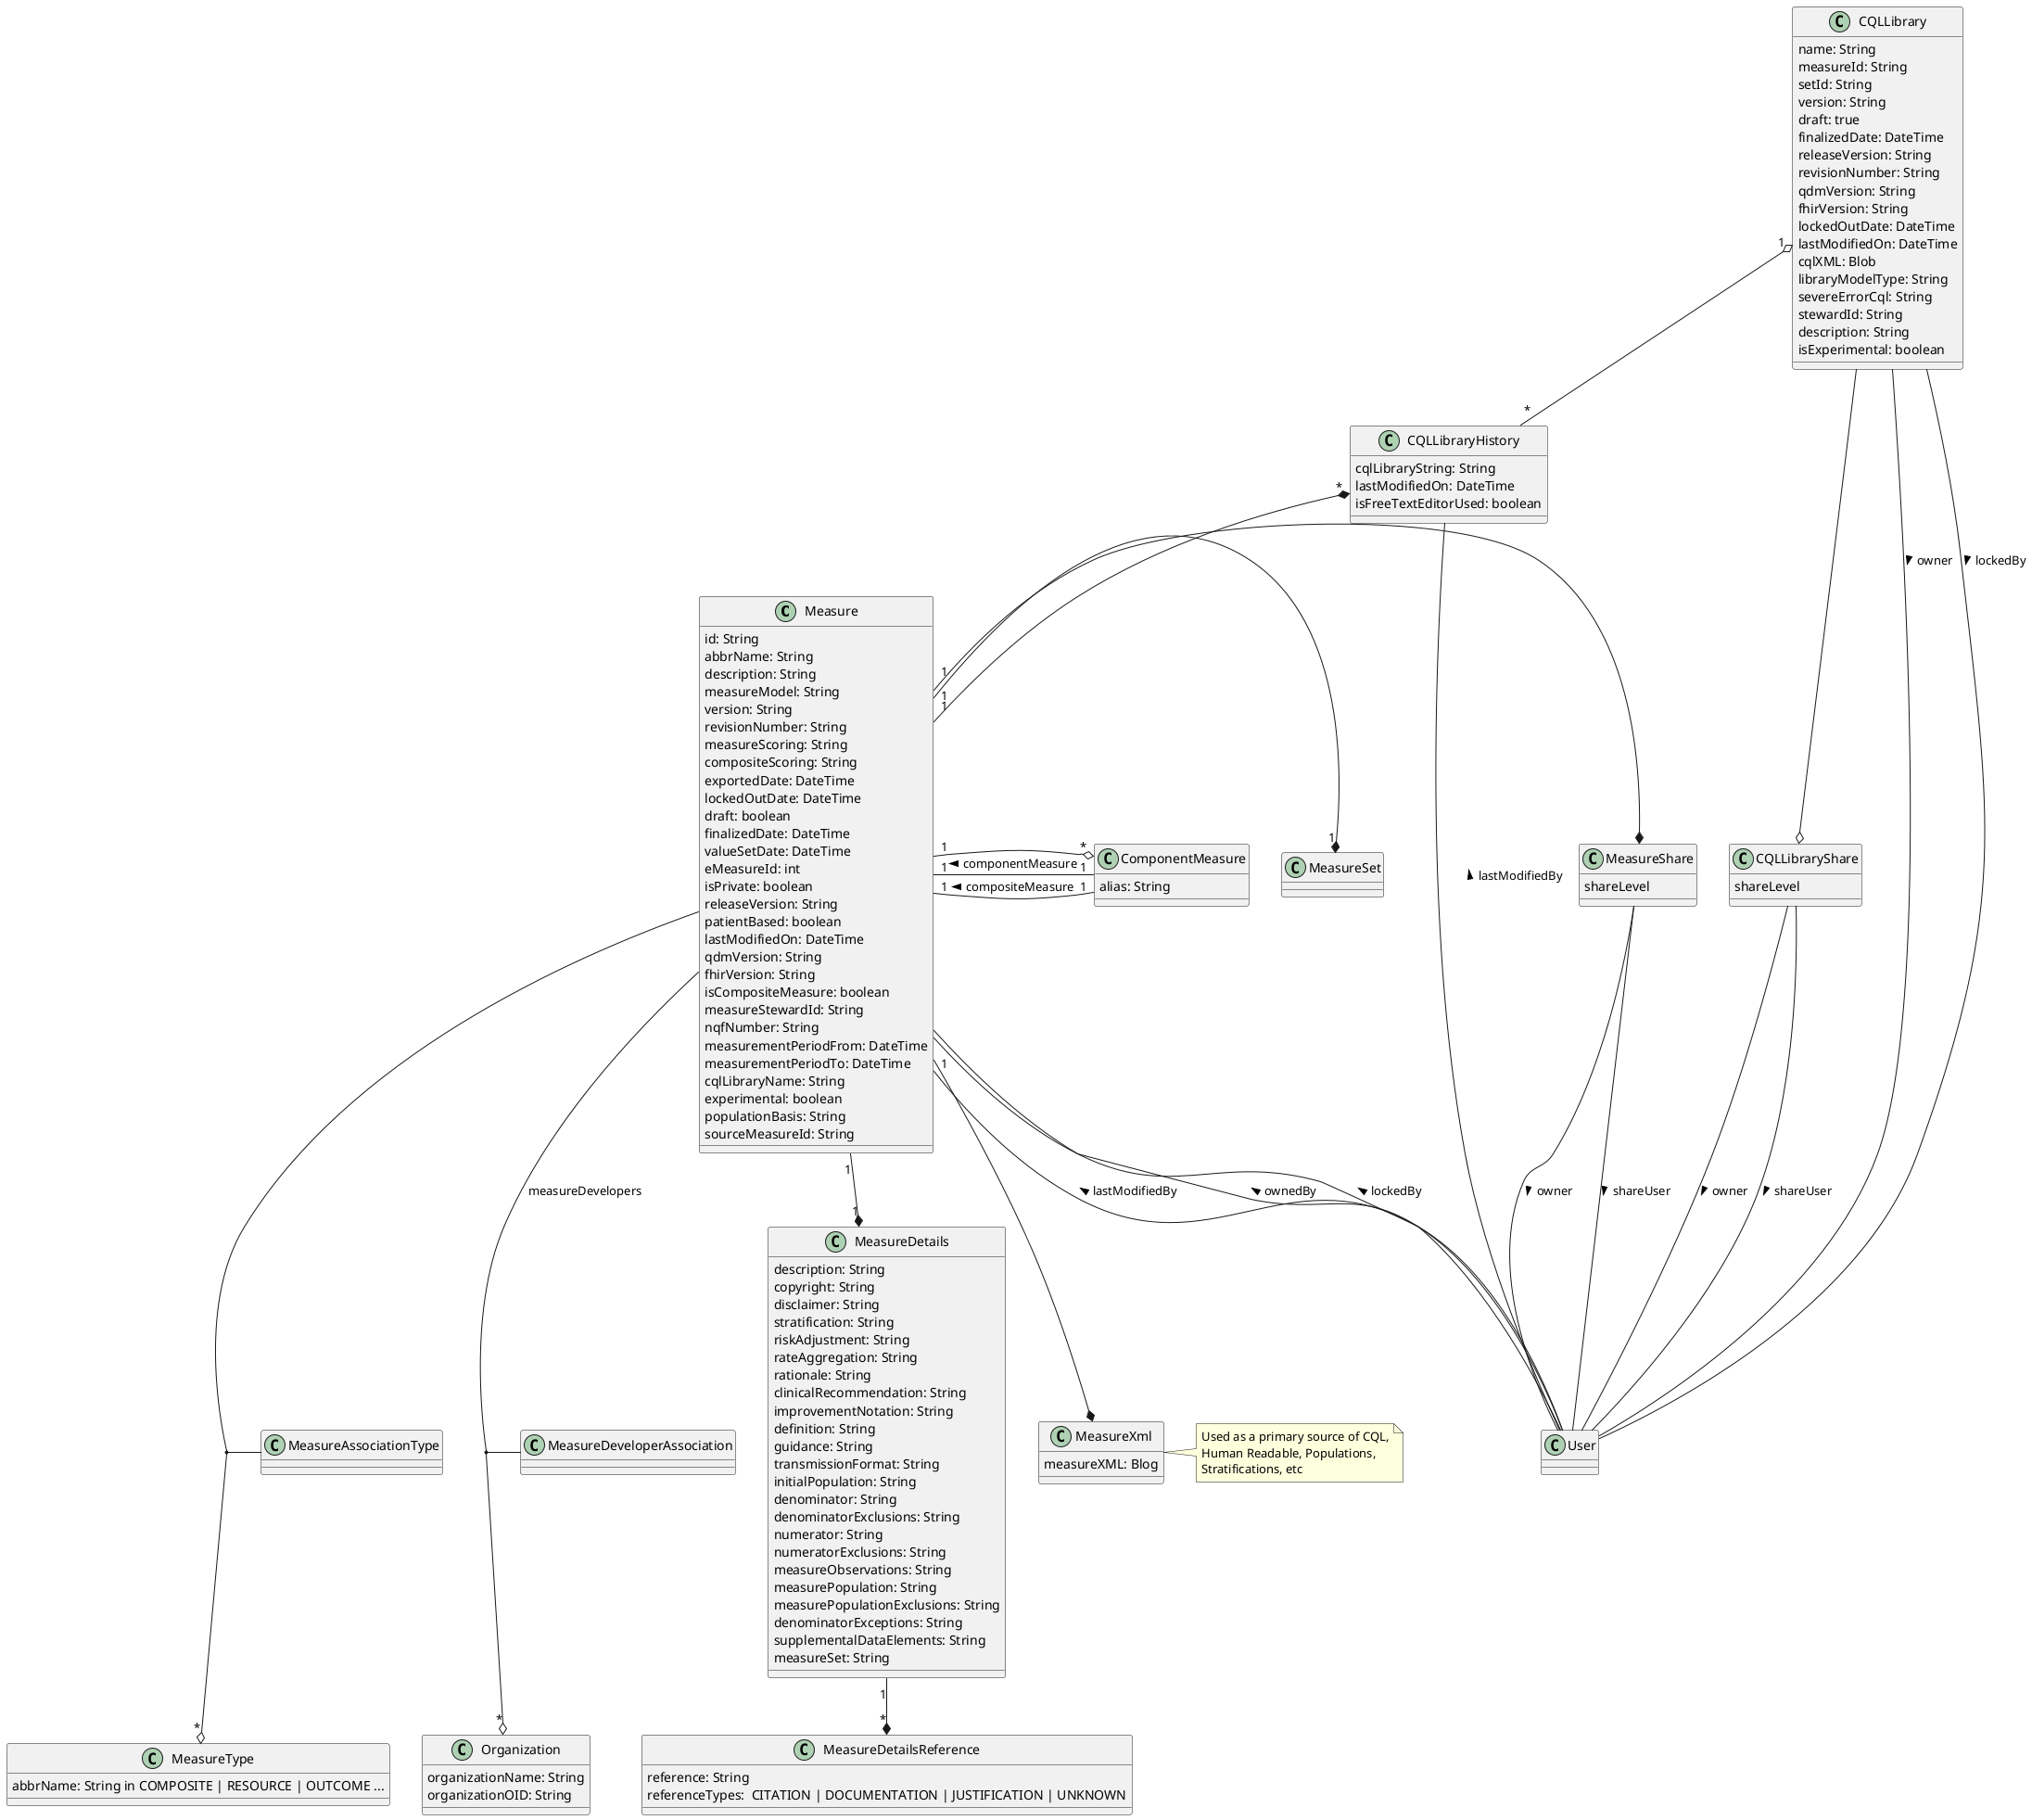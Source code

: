 @startuml MAT Measure Model

class Measure {
    id: String
    abbrName: String
    description: String
    measureModel: String
    version: String
    revisionNumber: String
    measureScoring: String
    compositeScoring: String
    exportedDate: DateTime
    lockedOutDate: DateTime
    draft: boolean
    finalizedDate: DateTime
    valueSetDate: DateTime
    eMeasureId: int
    isPrivate: boolean
    releaseVersion: String
    patientBased: boolean
    lastModifiedOn: DateTime
    qdmVersion: String
    fhirVersion: String
    isCompositeMeasure: boolean
    measureStewardId: String
    nqfNumber: String
    measurementPeriodFrom: DateTime
    measurementPeriodTo: DateTime
    cqlLibraryName: String
    experimental: boolean
    populationBasis: String
    sourceMeasureId: String
}

class MeasureXml {
    measureXML: Blog
}

note right of MeasureXml
 Used as a primary source of CQL,
 Human Readable, Populations,
 Stratifications, etc
end note

Measure "1" -down-* MeasureXml
Measure -- User : < ownedBy
Measure -- User : < lockedBy
Measure -- User : < lastModifiedBy
Measure  "1" -* MeasureShare

MeasureShare -- User: > owner
MeasureShare -- User: > shareUser

class MeasureShare {
    shareLevel
}

Measure "1" -* "1" MeasureSet

class ComponentMeasure {
    alias: String
}

Measure "1" -o  "*" ComponentMeasure

Measure "1" -- "1" ComponentMeasure: < compositeMeasure
Measure "1" -- "1" ComponentMeasure: < componentMeasure
Measure --o "*" MeasureType

class MeasureType {
    abbrName: String in COMPOSITE | RESOURCE | OUTCOME ...
}

(Measure, MeasureType) -- MeasureAssociationType

class Organization {
    organizationName: String
    organizationOID: String
}

Measure --o "*" Organization: measureDevelopers
(Measure, Organization) -- MeasureDeveloperAssociation

Measure "1" --* "1" MeasureDetails

class MeasureDetails {
	description: String
	copyright: String
	disclaimer: String
	stratification: String
	riskAdjustment: String
	rateAggregation: String
	rationale: String
	clinicalRecommendation: String
	improvementNotation: String
	definition: String
	guidance: String
	transmissionFormat: String
	initialPopulation: String
	denominator: String
	denominatorExclusions: String
	numerator: String
	numeratorExclusions: String
	measureObservations: String
	measurePopulation: String
	measurePopulationExclusions: String
	denominatorExceptions: String
	supplementalDataElements: String
	measureSet: String
}

MeasureDetails "1" --* "*" MeasureDetailsReference

class MeasureDetailsReference {
    reference: String
    referenceTypes:  CITATION | DOCUMENTATION | JUSTIFICATION | UNKNOWN
}

Measure "1" -up-* "*" CQLLibraryHistory

CQLLibraryHistory - User: < lastModifiedBy

class CQLLibraryHistory {
    cqlLibraryString: String
    lastModifiedOn: DateTime
    isFreeTextEditorUsed: boolean
}

CQLLibraryHistory "*" -up-o "1" CQLLibrary
User -- CQLLibrary:  < owner
User -- CQLLibrary:  < lockedBy

class CQLLibrary {
    name: String
    measureId: String
    setId: String
    version: String
    draft: true
    finalizedDate: DateTime
    releaseVersion: String
    revisionNumber: String
    qdmVersion: String
    fhirVersion: String
    lockedOutDate: DateTime
    lastModifiedOn: DateTime
    cqlXML: Blob
    libraryModelType: String
    severeErrorCql: String
    stewardId: String
    description: String
    isExperimental: boolean
}

CQLLibrary --o CQLLibraryShare

class CQLLibraryShare {
    shareLevel
}

CQLLibraryShare -- User: > owner
CQLLibraryShare -- User: > shareUser

@enduml